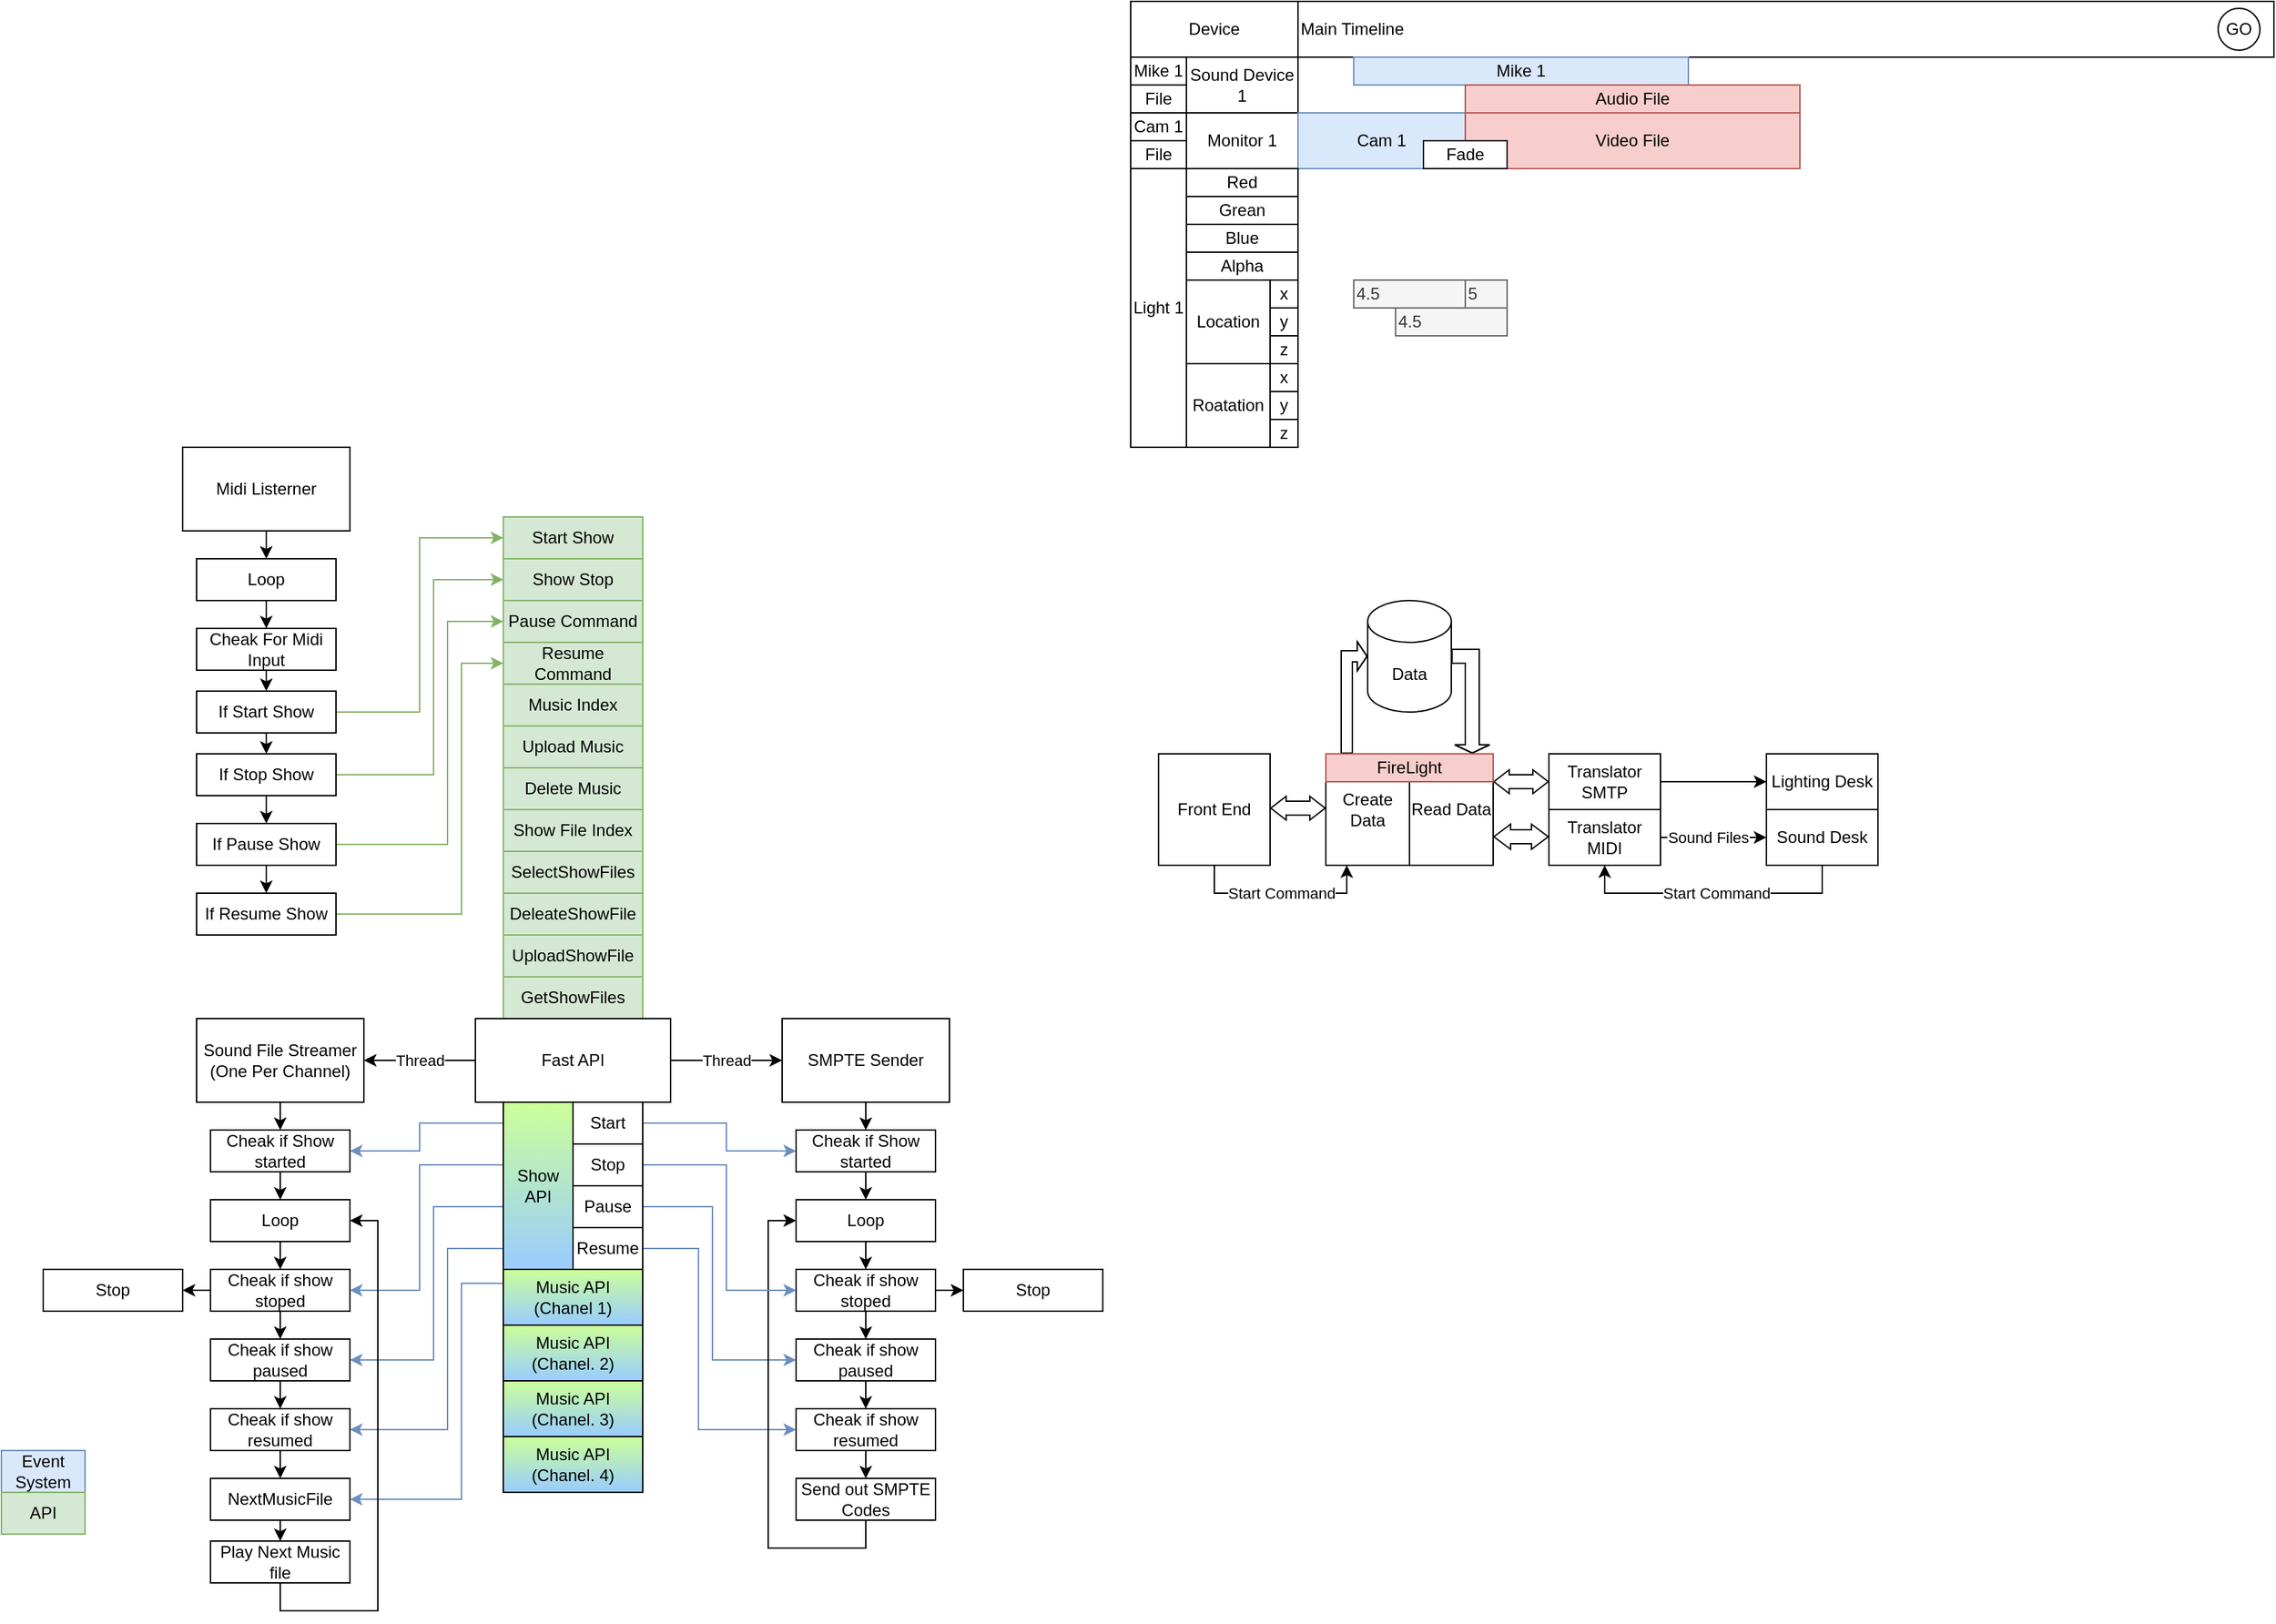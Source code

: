 <mxfile version="17.4.6" type="github">
  <diagram name="Page-1" id="9f46799a-70d6-7492-0946-bef42562c5a5">
    <mxGraphModel dx="1828" dy="535" grid="1" gridSize="10" guides="1" tooltips="1" connect="1" arrows="1" fold="1" page="1" pageScale="1" pageWidth="827" pageHeight="1169" background="none" math="0" shadow="0">
      <root>
        <mxCell id="0" />
        <mxCell id="1" parent="0" />
        <mxCell id="CXYNX2Z-e5O-b_u5d9tL-1" value="&lt;div&gt;Main Timeline&lt;br&gt;&lt;/div&gt;" style="rounded=0;whiteSpace=wrap;html=1;align=left;" parent="1" vertex="1">
          <mxGeometry x="120" width="700" height="40" as="geometry" />
        </mxCell>
        <mxCell id="CXYNX2Z-e5O-b_u5d9tL-2" value="Mike 1" style="rounded=0;whiteSpace=wrap;html=1;fillColor=#dae8fc;strokeColor=#6c8ebf;" parent="1" vertex="1">
          <mxGeometry x="160" y="40" width="240" height="20" as="geometry" />
        </mxCell>
        <mxCell id="CXYNX2Z-e5O-b_u5d9tL-3" value="&lt;div&gt;Device&lt;/div&gt;" style="rounded=0;whiteSpace=wrap;html=1;" parent="1" vertex="1">
          <mxGeometry width="120" height="40" as="geometry" />
        </mxCell>
        <mxCell id="CXYNX2Z-e5O-b_u5d9tL-4" value="Sound Device 1" style="rounded=0;whiteSpace=wrap;html=1;align=center;" parent="1" vertex="1">
          <mxGeometry x="40" y="40" width="80" height="40" as="geometry" />
        </mxCell>
        <mxCell id="CXYNX2Z-e5O-b_u5d9tL-5" value="Monitor 1" style="rounded=0;whiteSpace=wrap;html=1;align=center;" parent="1" vertex="1">
          <mxGeometry x="40" y="80" width="80" height="40" as="geometry" />
        </mxCell>
        <mxCell id="CXYNX2Z-e5O-b_u5d9tL-6" value="Cam 1" style="rounded=0;whiteSpace=wrap;html=1;fillColor=#dae8fc;strokeColor=#6c8ebf;" parent="1" vertex="1">
          <mxGeometry x="120" y="80" width="120" height="40" as="geometry" />
        </mxCell>
        <mxCell id="CXYNX2Z-e5O-b_u5d9tL-7" value="Light 1" style="rounded=0;whiteSpace=wrap;html=1;" parent="1" vertex="1">
          <mxGeometry y="120" width="40" height="200" as="geometry" />
        </mxCell>
        <mxCell id="CXYNX2Z-e5O-b_u5d9tL-8" value="&lt;div&gt;Red&lt;/div&gt;" style="rounded=0;whiteSpace=wrap;html=1;" parent="1" vertex="1">
          <mxGeometry x="40" y="120" width="80" height="20" as="geometry" />
        </mxCell>
        <mxCell id="CXYNX2Z-e5O-b_u5d9tL-9" value="Grean" style="rounded=0;whiteSpace=wrap;html=1;" parent="1" vertex="1">
          <mxGeometry x="40" y="140" width="80" height="20" as="geometry" />
        </mxCell>
        <mxCell id="CXYNX2Z-e5O-b_u5d9tL-10" value="Blue" style="rounded=0;whiteSpace=wrap;html=1;" parent="1" vertex="1">
          <mxGeometry x="40" y="160" width="80" height="20" as="geometry" />
        </mxCell>
        <mxCell id="CXYNX2Z-e5O-b_u5d9tL-11" value="Alpha" style="rounded=0;whiteSpace=wrap;html=1;" parent="1" vertex="1">
          <mxGeometry x="40" y="180" width="80" height="20" as="geometry" />
        </mxCell>
        <mxCell id="CXYNX2Z-e5O-b_u5d9tL-12" value="&lt;div&gt;x&lt;/div&gt;" style="rounded=0;whiteSpace=wrap;html=1;" parent="1" vertex="1">
          <mxGeometry x="100" y="200" width="20" height="20" as="geometry" />
        </mxCell>
        <mxCell id="CXYNX2Z-e5O-b_u5d9tL-13" value="y" style="rounded=0;whiteSpace=wrap;html=1;" parent="1" vertex="1">
          <mxGeometry x="100" y="220" width="20" height="20" as="geometry" />
        </mxCell>
        <mxCell id="CXYNX2Z-e5O-b_u5d9tL-14" value="z" style="rounded=0;whiteSpace=wrap;html=1;" parent="1" vertex="1">
          <mxGeometry x="100" y="240" width="20" height="20" as="geometry" />
        </mxCell>
        <mxCell id="CXYNX2Z-e5O-b_u5d9tL-15" value="Location" style="rounded=0;whiteSpace=wrap;html=1;" parent="1" vertex="1">
          <mxGeometry x="40" y="200" width="60" height="60" as="geometry" />
        </mxCell>
        <mxCell id="CXYNX2Z-e5O-b_u5d9tL-16" value="Roatation" style="rounded=0;whiteSpace=wrap;html=1;" parent="1" vertex="1">
          <mxGeometry x="40" y="260" width="60" height="60" as="geometry" />
        </mxCell>
        <mxCell id="CXYNX2Z-e5O-b_u5d9tL-17" value="&lt;div&gt;x&lt;/div&gt;" style="rounded=0;whiteSpace=wrap;html=1;" parent="1" vertex="1">
          <mxGeometry x="100" y="260" width="20" height="20" as="geometry" />
        </mxCell>
        <mxCell id="CXYNX2Z-e5O-b_u5d9tL-18" value="y" style="rounded=0;whiteSpace=wrap;html=1;" parent="1" vertex="1">
          <mxGeometry x="100" y="280" width="20" height="20" as="geometry" />
        </mxCell>
        <mxCell id="CXYNX2Z-e5O-b_u5d9tL-19" value="z" style="rounded=0;whiteSpace=wrap;html=1;" parent="1" vertex="1">
          <mxGeometry x="100" y="300" width="20" height="20" as="geometry" />
        </mxCell>
        <mxCell id="CXYNX2Z-e5O-b_u5d9tL-20" value="&lt;div align=&quot;left&quot;&gt;4.5&lt;/div&gt;" style="rounded=0;whiteSpace=wrap;html=1;labelBorderColor=none;align=left;fillColor=#f5f5f5;fontColor=#333333;strokeColor=#666666;" parent="1" vertex="1">
          <mxGeometry x="160" y="200" width="80" height="20" as="geometry" />
        </mxCell>
        <mxCell id="CXYNX2Z-e5O-b_u5d9tL-21" value="5" style="rounded=0;whiteSpace=wrap;html=1;labelBorderColor=none;align=left;fillColor=#f5f5f5;fontColor=#333333;strokeColor=#666666;" parent="1" vertex="1">
          <mxGeometry x="240" y="200" width="30" height="20" as="geometry" />
        </mxCell>
        <mxCell id="CXYNX2Z-e5O-b_u5d9tL-22" value="&lt;div align=&quot;left&quot;&gt;4.5&lt;/div&gt;" style="rounded=0;whiteSpace=wrap;html=1;labelBorderColor=none;align=left;fillColor=#f5f5f5;fontColor=#333333;strokeColor=#666666;" parent="1" vertex="1">
          <mxGeometry x="190" y="220" width="80" height="20" as="geometry" />
        </mxCell>
        <mxCell id="CXYNX2Z-e5O-b_u5d9tL-23" value="GO" style="ellipse;whiteSpace=wrap;html=1;aspect=fixed;labelBorderColor=none;" parent="1" vertex="1">
          <mxGeometry x="780" y="5" width="30" height="30" as="geometry" />
        </mxCell>
        <mxCell id="CXYNX2Z-e5O-b_u5d9tL-24" value="Mike 1" style="rounded=0;whiteSpace=wrap;html=1;" parent="1" vertex="1">
          <mxGeometry y="40" width="40" height="20" as="geometry" />
        </mxCell>
        <mxCell id="CXYNX2Z-e5O-b_u5d9tL-25" value="File" style="rounded=0;whiteSpace=wrap;html=1;" parent="1" vertex="1">
          <mxGeometry y="60" width="40" height="20" as="geometry" />
        </mxCell>
        <mxCell id="CXYNX2Z-e5O-b_u5d9tL-26" value="Cam 1" style="rounded=0;whiteSpace=wrap;html=1;" parent="1" vertex="1">
          <mxGeometry y="80" width="40" height="20" as="geometry" />
        </mxCell>
        <mxCell id="CXYNX2Z-e5O-b_u5d9tL-27" value="File" style="rounded=0;whiteSpace=wrap;html=1;labelBorderColor=none;" parent="1" vertex="1">
          <mxGeometry y="100" width="40" height="20" as="geometry" />
        </mxCell>
        <mxCell id="CXYNX2Z-e5O-b_u5d9tL-28" value="Video File" style="rounded=0;whiteSpace=wrap;html=1;fillColor=#f8cecc;strokeColor=#b85450;" parent="1" vertex="1">
          <mxGeometry x="240" y="80" width="240" height="40" as="geometry" />
        </mxCell>
        <mxCell id="CXYNX2Z-e5O-b_u5d9tL-29" value="Audio File" style="rounded=0;whiteSpace=wrap;html=1;fillColor=#f8cecc;strokeColor=#b85450;" parent="1" vertex="1">
          <mxGeometry x="240" y="60" width="240" height="20" as="geometry" />
        </mxCell>
        <mxCell id="CXYNX2Z-e5O-b_u5d9tL-30" value="Fade" style="rounded=0;whiteSpace=wrap;html=1;labelBorderColor=none;" parent="1" vertex="1">
          <mxGeometry x="210" y="100" width="60" height="20" as="geometry" />
        </mxCell>
        <mxCell id="CXYNX2Z-e5O-b_u5d9tL-34" value="Front End" style="rounded=0;whiteSpace=wrap;html=1;" parent="1" vertex="1">
          <mxGeometry x="20" y="540" width="80" height="80" as="geometry" />
        </mxCell>
        <mxCell id="CXYNX2Z-e5O-b_u5d9tL-35" value="Data" style="shape=cylinder3;whiteSpace=wrap;html=1;boundedLbl=1;backgroundOutline=1;size=15;" parent="1" vertex="1">
          <mxGeometry x="170" y="430" width="60" height="80" as="geometry" />
        </mxCell>
        <mxCell id="UPubosHkuK7zSJsUa524-5" style="edgeStyle=orthogonalEdgeStyle;rounded=0;orthogonalLoop=1;jettySize=auto;html=1;exitX=1;exitY=0.5;exitDx=0;exitDy=0;entryX=0;entryY=0.5;entryDx=0;entryDy=0;" parent="1" source="CXYNX2Z-e5O-b_u5d9tL-36" target="UPubosHkuK7zSJsUa524-3" edge="1">
          <mxGeometry relative="1" as="geometry" />
        </mxCell>
        <mxCell id="CXYNX2Z-e5O-b_u5d9tL-36" value="&lt;div&gt;Translator&lt;/div&gt;&lt;div&gt;SMTP&lt;br&gt;&lt;/div&gt;" style="rounded=0;whiteSpace=wrap;html=1;" parent="1" vertex="1">
          <mxGeometry x="300" y="540" width="80" height="40" as="geometry" />
        </mxCell>
        <mxCell id="CXYNX2Z-e5O-b_u5d9tL-37" value="&lt;div&gt;Translator&lt;/div&gt;&lt;div&gt;MIDI&lt;br&gt;&lt;/div&gt;" style="rounded=0;whiteSpace=wrap;html=1;" parent="1" vertex="1">
          <mxGeometry x="300" y="580" width="80" height="40" as="geometry" />
        </mxCell>
        <mxCell id="CXYNX2Z-e5O-b_u5d9tL-38" value="" style="shape=flexArrow;endArrow=classic;startArrow=classic;html=1;rounded=0;exitX=1;exitY=0.25;exitDx=0;exitDy=0;entryX=0;entryY=0.5;entryDx=0;entryDy=0;endWidth=6;endSize=3.33;startWidth=6;startSize=3.33;" parent="1" target="CXYNX2Z-e5O-b_u5d9tL-36" edge="1">
          <mxGeometry width="100" height="100" relative="1" as="geometry">
            <mxPoint x="260" y="560" as="sourcePoint" />
            <mxPoint x="290" y="620" as="targetPoint" />
          </mxGeometry>
        </mxCell>
        <mxCell id="CXYNX2Z-e5O-b_u5d9tL-39" value="" style="shape=flexArrow;endArrow=classic;startArrow=classic;html=1;rounded=0;exitX=1;exitY=0.25;exitDx=0;exitDy=0;entryX=0;entryY=0.5;entryDx=0;entryDy=0;endWidth=7;endSize=3.67;startWidth=7;startSize=3.67;" parent="1" edge="1">
          <mxGeometry width="100" height="100" relative="1" as="geometry">
            <mxPoint x="260" y="599.5" as="sourcePoint" />
            <mxPoint x="300" y="599.5" as="targetPoint" />
          </mxGeometry>
        </mxCell>
        <mxCell id="CXYNX2Z-e5O-b_u5d9tL-44" value="" style="shape=flexArrow;endArrow=classic;startArrow=classic;html=1;rounded=0;exitX=1;exitY=0.25;exitDx=0;exitDy=0;entryX=0;entryY=0.5;entryDx=0;entryDy=0;endWidth=6;endSize=3.33;startWidth=6;startSize=3.33;" parent="1" edge="1">
          <mxGeometry width="100" height="100" relative="1" as="geometry">
            <mxPoint x="100" y="579" as="sourcePoint" />
            <mxPoint x="140" y="579" as="targetPoint" />
          </mxGeometry>
        </mxCell>
        <mxCell id="UPubosHkuK7zSJsUa524-3" value="Lighting Desk" style="rounded=0;whiteSpace=wrap;html=1;" parent="1" vertex="1">
          <mxGeometry x="456" y="540" width="80" height="40" as="geometry" />
        </mxCell>
        <mxCell id="UPubosHkuK7zSJsUa524-4" value="Sound Desk" style="rounded=0;whiteSpace=wrap;html=1;" parent="1" vertex="1">
          <mxGeometry x="456" y="580" width="80" height="40" as="geometry" />
        </mxCell>
        <mxCell id="UPubosHkuK7zSJsUa524-9" style="edgeStyle=orthogonalEdgeStyle;rounded=0;orthogonalLoop=1;jettySize=auto;html=1;exitX=0.5;exitY=1;exitDx=0;exitDy=0;entryX=0.5;entryY=1;entryDx=0;entryDy=0;" parent="1" source="UPubosHkuK7zSJsUa524-4" target="CXYNX2Z-e5O-b_u5d9tL-37" edge="1">
          <mxGeometry relative="1" as="geometry">
            <mxPoint x="390" y="610" as="sourcePoint" />
            <mxPoint x="450" y="610" as="targetPoint" />
          </mxGeometry>
        </mxCell>
        <mxCell id="UPubosHkuK7zSJsUa524-10" value="Start Command" style="edgeLabel;html=1;align=center;verticalAlign=middle;resizable=0;points=[];" parent="UPubosHkuK7zSJsUa524-9" vertex="1" connectable="0">
          <mxGeometry x="-0.211" y="1" relative="1" as="geometry">
            <mxPoint x="-19" y="-1" as="offset" />
          </mxGeometry>
        </mxCell>
        <mxCell id="UPubosHkuK7zSJsUa524-13" value="" style="endArrow=classic;html=1;rounded=0;exitX=0.5;exitY=1;exitDx=0;exitDy=0;entryX=0.5;entryY=1;entryDx=0;entryDy=0;" parent="1" source="CXYNX2Z-e5O-b_u5d9tL-34" edge="1">
          <mxGeometry relative="1" as="geometry">
            <mxPoint x="360" y="480" as="sourcePoint" />
            <mxPoint x="155" y="620" as="targetPoint" />
            <Array as="points">
              <mxPoint x="60" y="640" />
              <mxPoint x="155" y="640" />
            </Array>
          </mxGeometry>
        </mxCell>
        <mxCell id="UPubosHkuK7zSJsUa524-14" value="Start Command" style="edgeLabel;resizable=0;html=1;align=center;verticalAlign=middle;" parent="UPubosHkuK7zSJsUa524-13" connectable="0" vertex="1">
          <mxGeometry relative="1" as="geometry" />
        </mxCell>
        <mxCell id="UPubosHkuK7zSJsUa524-16" value="Create Data" style="rounded=0;whiteSpace=wrap;html=1;" parent="1" vertex="1">
          <mxGeometry x="140" y="540" width="60" height="80" as="geometry" />
        </mxCell>
        <mxCell id="UPubosHkuK7zSJsUa524-17" value="Read Data" style="rounded=0;whiteSpace=wrap;html=1;" parent="1" vertex="1">
          <mxGeometry x="200" y="540" width="60" height="80" as="geometry" />
        </mxCell>
        <mxCell id="UPubosHkuK7zSJsUa524-18" value="" style="shape=flexArrow;endArrow=classic;html=1;rounded=0;exitX=0.25;exitY=0;exitDx=0;exitDy=0;entryX=0;entryY=0.5;entryDx=0;entryDy=0;entryPerimeter=0;endWidth=12;endSize=2;width=8;" parent="1" source="UPubosHkuK7zSJsUa524-16" target="CXYNX2Z-e5O-b_u5d9tL-35" edge="1">
          <mxGeometry width="50" height="50" relative="1" as="geometry">
            <mxPoint x="390" y="500" as="sourcePoint" />
            <mxPoint x="440" y="450" as="targetPoint" />
            <Array as="points">
              <mxPoint x="155" y="470" />
            </Array>
          </mxGeometry>
        </mxCell>
        <mxCell id="UPubosHkuK7zSJsUa524-20" value="" style="shape=flexArrow;endArrow=classic;html=1;rounded=0;entryX=0.75;entryY=0;entryDx=0;entryDy=0;endWidth=14;endSize=1.67;width=10;exitX=1;exitY=0.5;exitDx=0;exitDy=0;exitPerimeter=0;" parent="1" source="CXYNX2Z-e5O-b_u5d9tL-35" target="UPubosHkuK7zSJsUa524-17" edge="1">
          <mxGeometry width="50" height="50" relative="1" as="geometry">
            <mxPoint x="320" y="450" as="sourcePoint" />
            <mxPoint x="180" y="480" as="targetPoint" />
            <Array as="points">
              <mxPoint x="245" y="470" />
            </Array>
          </mxGeometry>
        </mxCell>
        <mxCell id="UPubosHkuK7zSJsUa524-21" value="FireLight" style="rounded=0;whiteSpace=wrap;html=1;fillColor=#f8cecc;strokeColor=#b85450;" parent="1" vertex="1">
          <mxGeometry x="140" y="540" width="120" height="20" as="geometry" />
        </mxCell>
        <mxCell id="UPubosHkuK7zSJsUa524-23" style="edgeStyle=orthogonalEdgeStyle;rounded=0;orthogonalLoop=1;jettySize=auto;html=1;exitX=1;exitY=0.5;exitDx=0;exitDy=0;entryX=0;entryY=0.5;entryDx=0;entryDy=0;" parent="1" source="CXYNX2Z-e5O-b_u5d9tL-37" target="UPubosHkuK7zSJsUa524-4" edge="1">
          <mxGeometry relative="1" as="geometry">
            <mxPoint x="490" y="630" as="sourcePoint" />
            <mxPoint x="350" y="630" as="targetPoint" />
          </mxGeometry>
        </mxCell>
        <mxCell id="UPubosHkuK7zSJsUa524-24" value="Sound Files" style="edgeLabel;html=1;align=center;verticalAlign=middle;resizable=0;points=[];" parent="UPubosHkuK7zSJsUa524-23" vertex="1" connectable="0">
          <mxGeometry x="-0.211" y="1" relative="1" as="geometry">
            <mxPoint x="4" y="1" as="offset" />
          </mxGeometry>
        </mxCell>
        <mxCell id="wRD3SJxZmMJ9yp1jfjRP-1" value="Thread" style="edgeStyle=orthogonalEdgeStyle;rounded=0;orthogonalLoop=1;jettySize=auto;html=1;exitX=1;exitY=0.5;exitDx=0;exitDy=0;entryX=0;entryY=0.5;entryDx=0;entryDy=0;" edge="1" parent="1" source="UPubosHkuK7zSJsUa524-70" target="UPubosHkuK7zSJsUa524-75">
          <mxGeometry relative="1" as="geometry" />
        </mxCell>
        <mxCell id="wRD3SJxZmMJ9yp1jfjRP-2" value="Thread" style="edgeStyle=orthogonalEdgeStyle;rounded=0;orthogonalLoop=1;jettySize=auto;html=1;exitX=0;exitY=0.5;exitDx=0;exitDy=0;entryX=1;entryY=0.5;entryDx=0;entryDy=0;" edge="1" parent="1" source="UPubosHkuK7zSJsUa524-70" target="UPubosHkuK7zSJsUa524-117">
          <mxGeometry relative="1" as="geometry" />
        </mxCell>
        <mxCell id="UPubosHkuK7zSJsUa524-80" style="edgeStyle=orthogonalEdgeStyle;rounded=0;orthogonalLoop=1;jettySize=auto;html=1;exitX=1;exitY=0.5;exitDx=0;exitDy=0;entryX=0;entryY=0.5;entryDx=0;entryDy=0;fillColor=#dae8fc;strokeColor=#6c8ebf;startArrow=none;" parent="1" source="wRD3SJxZmMJ9yp1jfjRP-8" target="UPubosHkuK7zSJsUa524-79" edge="1">
          <mxGeometry relative="1" as="geometry">
            <Array as="points">
              <mxPoint x="-290" y="805" />
              <mxPoint x="-290" y="825" />
            </Array>
            <mxPoint x="-350" y="805" as="sourcePoint" />
          </mxGeometry>
        </mxCell>
        <mxCell id="UPubosHkuK7zSJsUa524-134" style="edgeStyle=orthogonalEdgeStyle;rounded=0;orthogonalLoop=1;jettySize=auto;html=1;exitX=0;exitY=0.5;exitDx=0;exitDy=0;entryX=1;entryY=0.5;entryDx=0;entryDy=0;fillColor=#dae8fc;strokeColor=#6c8ebf;" parent="1" source="wRD3SJxZmMJ9yp1jfjRP-8" target="UPubosHkuK7zSJsUa524-119" edge="1">
          <mxGeometry relative="1" as="geometry">
            <Array as="points">
              <mxPoint x="-510" y="805" />
              <mxPoint x="-510" y="825" />
            </Array>
            <mxPoint x="-450" y="805" as="sourcePoint" />
          </mxGeometry>
        </mxCell>
        <mxCell id="UPubosHkuK7zSJsUa524-98" style="edgeStyle=orthogonalEdgeStyle;rounded=0;orthogonalLoop=1;jettySize=auto;html=1;exitX=1;exitY=0.5;exitDx=0;exitDy=0;entryX=0;entryY=0.5;entryDx=0;entryDy=0;fillColor=#dae8fc;strokeColor=#6c8ebf;startArrow=none;" parent="1" source="wRD3SJxZmMJ9yp1jfjRP-9" target="UPubosHkuK7zSJsUa524-94" edge="1">
          <mxGeometry relative="1" as="geometry">
            <Array as="points">
              <mxPoint x="-300" y="865" />
              <mxPoint x="-300" y="975" />
            </Array>
            <mxPoint x="-350" y="865" as="sourcePoint" />
          </mxGeometry>
        </mxCell>
        <mxCell id="UPubosHkuK7zSJsUa524-136" style="edgeStyle=orthogonalEdgeStyle;rounded=0;orthogonalLoop=1;jettySize=auto;html=1;exitX=0;exitY=0.5;exitDx=0;exitDy=0;entryX=1;entryY=0.5;entryDx=0;entryDy=0;fillColor=#dae8fc;strokeColor=#6c8ebf;" parent="1" source="wRD3SJxZmMJ9yp1jfjRP-9" target="UPubosHkuK7zSJsUa524-128" edge="1">
          <mxGeometry relative="1" as="geometry">
            <Array as="points">
              <mxPoint x="-500" y="865" />
              <mxPoint x="-500" y="975" />
            </Array>
            <mxPoint x="-450" y="865" as="sourcePoint" />
          </mxGeometry>
        </mxCell>
        <mxCell id="UPubosHkuK7zSJsUa524-113" style="edgeStyle=orthogonalEdgeStyle;rounded=0;orthogonalLoop=1;jettySize=auto;html=1;exitX=1;exitY=0.5;exitDx=0;exitDy=0;entryX=0;entryY=0.5;entryDx=0;entryDy=0;fillColor=#dae8fc;strokeColor=#6c8ebf;" parent="1" source="wRD3SJxZmMJ9yp1jfjRP-10" target="UPubosHkuK7zSJsUa524-110" edge="1">
          <mxGeometry relative="1" as="geometry">
            <Array as="points">
              <mxPoint x="-310" y="895" />
              <mxPoint x="-310" y="1025" />
            </Array>
            <mxPoint x="-350" y="895" as="sourcePoint" />
          </mxGeometry>
        </mxCell>
        <mxCell id="UPubosHkuK7zSJsUa524-137" style="edgeStyle=orthogonalEdgeStyle;rounded=0;orthogonalLoop=1;jettySize=auto;html=1;exitX=0;exitY=0.5;exitDx=0;exitDy=0;entryX=1;entryY=0.5;entryDx=0;entryDy=0;fillColor=#dae8fc;strokeColor=#6c8ebf;" parent="1" source="wRD3SJxZmMJ9yp1jfjRP-10" target="UPubosHkuK7zSJsUa524-131" edge="1">
          <mxGeometry relative="1" as="geometry">
            <Array as="points">
              <mxPoint x="-490" y="895" />
              <mxPoint x="-490" y="1025" />
            </Array>
            <mxPoint x="-450" y="895" as="sourcePoint" />
          </mxGeometry>
        </mxCell>
        <mxCell id="UPubosHkuK7zSJsUa524-81" style="edgeStyle=orthogonalEdgeStyle;rounded=0;orthogonalLoop=1;jettySize=auto;html=1;exitX=0.5;exitY=1;exitDx=0;exitDy=0;entryX=0.5;entryY=0;entryDx=0;entryDy=0;" parent="1" source="UPubosHkuK7zSJsUa524-75" target="UPubosHkuK7zSJsUa524-79" edge="1">
          <mxGeometry relative="1" as="geometry" />
        </mxCell>
        <mxCell id="UPubosHkuK7zSJsUa524-75" value="SMPTE Sender" style="rounded=0;whiteSpace=wrap;html=1;" parent="1" vertex="1">
          <mxGeometry x="-250" y="730" width="120" height="60" as="geometry" />
        </mxCell>
        <mxCell id="UPubosHkuK7zSJsUa524-83" style="edgeStyle=orthogonalEdgeStyle;rounded=0;orthogonalLoop=1;jettySize=auto;html=1;exitX=0.5;exitY=1;exitDx=0;exitDy=0;entryX=0.5;entryY=0;entryDx=0;entryDy=0;" parent="1" source="UPubosHkuK7zSJsUa524-79" edge="1">
          <mxGeometry relative="1" as="geometry">
            <mxPoint x="-190" y="860" as="targetPoint" />
          </mxGeometry>
        </mxCell>
        <mxCell id="UPubosHkuK7zSJsUa524-79" value="Cheak if Show started" style="rounded=0;whiteSpace=wrap;html=1;" parent="1" vertex="1">
          <mxGeometry x="-240" y="810" width="100" height="30" as="geometry" />
        </mxCell>
        <mxCell id="UPubosHkuK7zSJsUa524-93" style="edgeStyle=orthogonalEdgeStyle;rounded=0;orthogonalLoop=1;jettySize=auto;html=1;exitX=0.5;exitY=1;exitDx=0;exitDy=0;entryX=0.5;entryY=0;entryDx=0;entryDy=0;" parent="1" source="UPubosHkuK7zSJsUa524-89" target="UPubosHkuK7zSJsUa524-92" edge="1">
          <mxGeometry relative="1" as="geometry" />
        </mxCell>
        <mxCell id="UPubosHkuK7zSJsUa524-89" value="Loop" style="rounded=0;whiteSpace=wrap;html=1;" parent="1" vertex="1">
          <mxGeometry x="-240" y="860" width="100" height="30" as="geometry" />
        </mxCell>
        <mxCell id="UPubosHkuK7zSJsUa524-96" style="edgeStyle=orthogonalEdgeStyle;rounded=0;orthogonalLoop=1;jettySize=auto;html=1;exitX=0.5;exitY=1;exitDx=0;exitDy=0;entryX=0;entryY=0.5;entryDx=0;entryDy=0;" parent="1" source="UPubosHkuK7zSJsUa524-90" target="UPubosHkuK7zSJsUa524-89" edge="1">
          <mxGeometry relative="1" as="geometry" />
        </mxCell>
        <mxCell id="UPubosHkuK7zSJsUa524-90" value="Send out SMPTE Codes" style="rounded=0;whiteSpace=wrap;html=1;" parent="1" vertex="1">
          <mxGeometry x="-240" y="1060" width="100" height="30" as="geometry" />
        </mxCell>
        <mxCell id="UPubosHkuK7zSJsUa524-97" style="edgeStyle=orthogonalEdgeStyle;rounded=0;orthogonalLoop=1;jettySize=auto;html=1;exitX=0.5;exitY=1;exitDx=0;exitDy=0;entryX=0.5;entryY=0;entryDx=0;entryDy=0;" parent="1" source="UPubosHkuK7zSJsUa524-92" target="UPubosHkuK7zSJsUa524-94" edge="1">
          <mxGeometry relative="1" as="geometry" />
        </mxCell>
        <mxCell id="UPubosHkuK7zSJsUa524-109" style="edgeStyle=orthogonalEdgeStyle;rounded=0;orthogonalLoop=1;jettySize=auto;html=1;exitX=1;exitY=0.5;exitDx=0;exitDy=0;entryX=0;entryY=0.5;entryDx=0;entryDy=0;" parent="1" source="UPubosHkuK7zSJsUa524-92" target="UPubosHkuK7zSJsUa524-108" edge="1">
          <mxGeometry relative="1" as="geometry" />
        </mxCell>
        <mxCell id="UPubosHkuK7zSJsUa524-92" value="Cheak if show stoped" style="rounded=0;whiteSpace=wrap;html=1;" parent="1" vertex="1">
          <mxGeometry x="-240" y="910" width="100" height="30" as="geometry" />
        </mxCell>
        <mxCell id="UPubosHkuK7zSJsUa524-111" style="edgeStyle=orthogonalEdgeStyle;rounded=0;orthogonalLoop=1;jettySize=auto;html=1;exitX=0.5;exitY=1;exitDx=0;exitDy=0;entryX=0.5;entryY=0;entryDx=0;entryDy=0;" parent="1" source="UPubosHkuK7zSJsUa524-94" target="UPubosHkuK7zSJsUa524-110" edge="1">
          <mxGeometry relative="1" as="geometry" />
        </mxCell>
        <mxCell id="UPubosHkuK7zSJsUa524-94" value="Cheak if show paused" style="rounded=0;whiteSpace=wrap;html=1;" parent="1" vertex="1">
          <mxGeometry x="-240" y="960" width="100" height="30" as="geometry" />
        </mxCell>
        <mxCell id="UPubosHkuK7zSJsUa524-101" style="edgeStyle=orthogonalEdgeStyle;rounded=0;orthogonalLoop=1;jettySize=auto;html=1;exitX=1;exitY=0.5;exitDx=0;exitDy=0;entryX=0;entryY=0.5;entryDx=0;entryDy=0;fillColor=#dae8fc;strokeColor=#6c8ebf;startArrow=none;" parent="1" source="wRD3SJxZmMJ9yp1jfjRP-11" target="UPubosHkuK7zSJsUa524-92" edge="1">
          <mxGeometry relative="1" as="geometry">
            <Array as="points">
              <mxPoint x="-290" y="835" />
              <mxPoint x="-290" y="925" />
            </Array>
            <mxPoint x="-350" y="835" as="sourcePoint" />
          </mxGeometry>
        </mxCell>
        <mxCell id="UPubosHkuK7zSJsUa524-135" style="edgeStyle=orthogonalEdgeStyle;rounded=0;orthogonalLoop=1;jettySize=auto;html=1;exitX=0;exitY=0.5;exitDx=0;exitDy=0;entryX=1;entryY=0.5;entryDx=0;entryDy=0;fillColor=#dae8fc;strokeColor=#6c8ebf;" parent="1" source="wRD3SJxZmMJ9yp1jfjRP-11" target="UPubosHkuK7zSJsUa524-126" edge="1">
          <mxGeometry relative="1" as="geometry">
            <Array as="points">
              <mxPoint x="-510" y="835" />
              <mxPoint x="-510" y="925" />
            </Array>
            <mxPoint x="-450" y="835" as="sourcePoint" />
          </mxGeometry>
        </mxCell>
        <mxCell id="UPubosHkuK7zSJsUa524-108" value="Stop" style="rounded=0;whiteSpace=wrap;html=1;" parent="1" vertex="1">
          <mxGeometry x="-120" y="910" width="100" height="30" as="geometry" />
        </mxCell>
        <mxCell id="UPubosHkuK7zSJsUa524-112" style="edgeStyle=orthogonalEdgeStyle;rounded=0;orthogonalLoop=1;jettySize=auto;html=1;exitX=0.5;exitY=1;exitDx=0;exitDy=0;entryX=0.5;entryY=0;entryDx=0;entryDy=0;" parent="1" source="UPubosHkuK7zSJsUa524-110" target="UPubosHkuK7zSJsUa524-90" edge="1">
          <mxGeometry relative="1" as="geometry" />
        </mxCell>
        <mxCell id="UPubosHkuK7zSJsUa524-110" value="Cheak if show resumed" style="rounded=0;whiteSpace=wrap;html=1;" parent="1" vertex="1">
          <mxGeometry x="-240" y="1010" width="100" height="30" as="geometry" />
        </mxCell>
        <mxCell id="UPubosHkuK7zSJsUa524-141" style="edgeStyle=orthogonalEdgeStyle;rounded=0;orthogonalLoop=1;jettySize=auto;html=1;exitX=0;exitY=0.5;exitDx=0;exitDy=0;entryX=1;entryY=0.5;entryDx=0;entryDy=0;fillColor=#dae8fc;strokeColor=#6c8ebf;" parent="1" source="wRD3SJxZmMJ9yp1jfjRP-16" target="UPubosHkuK7zSJsUa524-138" edge="1">
          <mxGeometry relative="1" as="geometry">
            <Array as="points">
              <mxPoint x="-450" y="920" />
              <mxPoint x="-480" y="920" />
              <mxPoint x="-480" y="1075" />
            </Array>
            <mxPoint x="-463" y="1085" as="sourcePoint" />
          </mxGeometry>
        </mxCell>
        <mxCell id="UPubosHkuK7zSJsUa524-133" style="edgeStyle=orthogonalEdgeStyle;rounded=0;orthogonalLoop=1;jettySize=auto;html=1;exitX=0.5;exitY=1;exitDx=0;exitDy=0;entryX=0.5;entryY=0;entryDx=0;entryDy=0;" parent="1" source="UPubosHkuK7zSJsUa524-117" target="UPubosHkuK7zSJsUa524-119" edge="1">
          <mxGeometry relative="1" as="geometry" />
        </mxCell>
        <mxCell id="UPubosHkuK7zSJsUa524-117" value="&lt;div&gt;Sound File Streamer&lt;br&gt;&lt;/div&gt;(One Per Channel)" style="rounded=0;whiteSpace=wrap;html=1;" parent="1" vertex="1">
          <mxGeometry x="-670" y="730" width="120" height="60" as="geometry" />
        </mxCell>
        <mxCell id="UPubosHkuK7zSJsUa524-118" style="edgeStyle=orthogonalEdgeStyle;rounded=0;orthogonalLoop=1;jettySize=auto;html=1;exitX=0.5;exitY=1;exitDx=0;exitDy=0;entryX=0.5;entryY=0;entryDx=0;entryDy=0;" parent="1" source="UPubosHkuK7zSJsUa524-119" edge="1">
          <mxGeometry relative="1" as="geometry">
            <mxPoint x="-610" y="860" as="targetPoint" />
          </mxGeometry>
        </mxCell>
        <mxCell id="UPubosHkuK7zSJsUa524-119" value="Cheak if Show started" style="rounded=0;whiteSpace=wrap;html=1;" parent="1" vertex="1">
          <mxGeometry x="-660" y="810" width="100" height="30" as="geometry" />
        </mxCell>
        <mxCell id="UPubosHkuK7zSJsUa524-120" style="edgeStyle=orthogonalEdgeStyle;rounded=0;orthogonalLoop=1;jettySize=auto;html=1;exitX=0.5;exitY=1;exitDx=0;exitDy=0;entryX=0.5;entryY=0;entryDx=0;entryDy=0;" parent="1" source="UPubosHkuK7zSJsUa524-121" target="UPubosHkuK7zSJsUa524-126" edge="1">
          <mxGeometry relative="1" as="geometry" />
        </mxCell>
        <mxCell id="UPubosHkuK7zSJsUa524-121" value="Loop" style="rounded=0;whiteSpace=wrap;html=1;" parent="1" vertex="1">
          <mxGeometry x="-660" y="860" width="100" height="30" as="geometry" />
        </mxCell>
        <mxCell id="UPubosHkuK7zSJsUa524-124" style="edgeStyle=orthogonalEdgeStyle;rounded=0;orthogonalLoop=1;jettySize=auto;html=1;exitX=0.5;exitY=1;exitDx=0;exitDy=0;entryX=0.5;entryY=0;entryDx=0;entryDy=0;" parent="1" source="UPubosHkuK7zSJsUa524-126" target="UPubosHkuK7zSJsUa524-128" edge="1">
          <mxGeometry relative="1" as="geometry" />
        </mxCell>
        <mxCell id="UPubosHkuK7zSJsUa524-125" style="edgeStyle=orthogonalEdgeStyle;rounded=0;orthogonalLoop=1;jettySize=auto;html=1;exitX=0;exitY=0.5;exitDx=0;exitDy=0;entryX=1;entryY=0.5;entryDx=0;entryDy=0;" parent="1" source="UPubosHkuK7zSJsUa524-126" target="UPubosHkuK7zSJsUa524-129" edge="1">
          <mxGeometry relative="1" as="geometry" />
        </mxCell>
        <mxCell id="UPubosHkuK7zSJsUa524-126" value="Cheak if show stoped" style="rounded=0;whiteSpace=wrap;html=1;" parent="1" vertex="1">
          <mxGeometry x="-660" y="910" width="100" height="30" as="geometry" />
        </mxCell>
        <mxCell id="UPubosHkuK7zSJsUa524-127" style="edgeStyle=orthogonalEdgeStyle;rounded=0;orthogonalLoop=1;jettySize=auto;html=1;exitX=0.5;exitY=1;exitDx=0;exitDy=0;entryX=0.5;entryY=0;entryDx=0;entryDy=0;" parent="1" source="UPubosHkuK7zSJsUa524-128" target="UPubosHkuK7zSJsUa524-131" edge="1">
          <mxGeometry relative="1" as="geometry" />
        </mxCell>
        <mxCell id="UPubosHkuK7zSJsUa524-128" value="Cheak if show paused" style="rounded=0;whiteSpace=wrap;html=1;" parent="1" vertex="1">
          <mxGeometry x="-660" y="960" width="100" height="30" as="geometry" />
        </mxCell>
        <mxCell id="UPubosHkuK7zSJsUa524-129" value="Stop" style="rounded=0;whiteSpace=wrap;html=1;" parent="1" vertex="1">
          <mxGeometry x="-780" y="910" width="100" height="30" as="geometry" />
        </mxCell>
        <mxCell id="UPubosHkuK7zSJsUa524-130" style="edgeStyle=orthogonalEdgeStyle;rounded=0;orthogonalLoop=1;jettySize=auto;html=1;exitX=0.5;exitY=1;exitDx=0;exitDy=0;entryX=0.5;entryY=0;entryDx=0;entryDy=0;" parent="1" source="UPubosHkuK7zSJsUa524-131" target="UPubosHkuK7zSJsUa524-138" edge="1">
          <mxGeometry relative="1" as="geometry">
            <mxPoint x="-610" y="1060" as="targetPoint" />
          </mxGeometry>
        </mxCell>
        <mxCell id="UPubosHkuK7zSJsUa524-131" value="Cheak if show resumed" style="rounded=0;whiteSpace=wrap;html=1;" parent="1" vertex="1">
          <mxGeometry x="-660" y="1010" width="100" height="30" as="geometry" />
        </mxCell>
        <mxCell id="UPubosHkuK7zSJsUa524-140" style="edgeStyle=orthogonalEdgeStyle;rounded=0;orthogonalLoop=1;jettySize=auto;html=1;exitX=0.5;exitY=1;exitDx=0;exitDy=0;entryX=0.5;entryY=0;entryDx=0;entryDy=0;" parent="1" source="UPubosHkuK7zSJsUa524-138" target="UPubosHkuK7zSJsUa524-139" edge="1">
          <mxGeometry relative="1" as="geometry" />
        </mxCell>
        <mxCell id="UPubosHkuK7zSJsUa524-138" value="NextMusicFile" style="rounded=0;whiteSpace=wrap;html=1;" parent="1" vertex="1">
          <mxGeometry x="-660" y="1060" width="100" height="30" as="geometry" />
        </mxCell>
        <mxCell id="UPubosHkuK7zSJsUa524-143" style="edgeStyle=orthogonalEdgeStyle;rounded=0;orthogonalLoop=1;jettySize=auto;html=1;exitX=0.5;exitY=1;exitDx=0;exitDy=0;entryX=1;entryY=0.5;entryDx=0;entryDy=0;" parent="1" source="UPubosHkuK7zSJsUa524-139" target="UPubosHkuK7zSJsUa524-121" edge="1">
          <mxGeometry relative="1" as="geometry">
            <Array as="points">
              <mxPoint x="-610" y="1155" />
              <mxPoint x="-540" y="1155" />
              <mxPoint x="-540" y="875" />
            </Array>
          </mxGeometry>
        </mxCell>
        <mxCell id="UPubosHkuK7zSJsUa524-139" value="Play Next Music file" style="rounded=0;whiteSpace=wrap;html=1;" parent="1" vertex="1">
          <mxGeometry x="-660" y="1105" width="100" height="30" as="geometry" />
        </mxCell>
        <mxCell id="UPubosHkuK7zSJsUa524-144" value="GetShowFiles" style="rounded=0;whiteSpace=wrap;html=1;fillColor=#d5e8d4;strokeColor=#82b366;" parent="1" vertex="1">
          <mxGeometry x="-450" y="700" width="100" height="30" as="geometry" />
        </mxCell>
        <mxCell id="UPubosHkuK7zSJsUa524-145" value="UploadShowFile" style="rounded=0;whiteSpace=wrap;html=1;fillColor=#d5e8d4;strokeColor=#82b366;" parent="1" vertex="1">
          <mxGeometry x="-450" y="670" width="100" height="30" as="geometry" />
        </mxCell>
        <mxCell id="UPubosHkuK7zSJsUa524-146" value="DeleateShowFile" style="rounded=0;whiteSpace=wrap;html=1;fillColor=#d5e8d4;strokeColor=#82b366;" parent="1" vertex="1">
          <mxGeometry x="-450" y="640" width="100" height="30" as="geometry" />
        </mxCell>
        <mxCell id="UPubosHkuK7zSJsUa524-147" value="SelectShowFiles" style="rounded=0;whiteSpace=wrap;html=1;fillColor=#d5e8d4;strokeColor=#82b366;" parent="1" vertex="1">
          <mxGeometry x="-450" y="610" width="100" height="30" as="geometry" />
        </mxCell>
        <mxCell id="UPubosHkuK7zSJsUa524-148" value="Show File Index" style="rounded=0;whiteSpace=wrap;html=1;fillColor=#d5e8d4;strokeColor=#82b366;" parent="1" vertex="1">
          <mxGeometry x="-450" y="580" width="100" height="30" as="geometry" />
        </mxCell>
        <mxCell id="UPubosHkuK7zSJsUa524-149" value="Start Show" style="rounded=0;whiteSpace=wrap;html=1;fillColor=#d5e8d4;strokeColor=#82b366;" parent="1" vertex="1">
          <mxGeometry x="-450" y="370" width="100" height="30" as="geometry" />
        </mxCell>
        <mxCell id="UPubosHkuK7zSJsUa524-150" style="edgeStyle=orthogonalEdgeStyle;rounded=0;orthogonalLoop=1;jettySize=auto;html=1;exitX=0.5;exitY=1;exitDx=0;exitDy=0;entryX=0.5;entryY=0;entryDx=0;entryDy=0;" parent="1" source="UPubosHkuK7zSJsUa524-151" target="UPubosHkuK7zSJsUa524-153" edge="1">
          <mxGeometry relative="1" as="geometry" />
        </mxCell>
        <mxCell id="UPubosHkuK7zSJsUa524-151" value="Midi Listerner" style="rounded=0;whiteSpace=wrap;html=1;" parent="1" vertex="1">
          <mxGeometry x="-680" y="320" width="120" height="60" as="geometry" />
        </mxCell>
        <mxCell id="UPubosHkuK7zSJsUa524-152" style="edgeStyle=orthogonalEdgeStyle;rounded=0;orthogonalLoop=1;jettySize=auto;html=1;exitX=0.5;exitY=1;exitDx=0;exitDy=0;entryX=0.5;entryY=0;entryDx=0;entryDy=0;" parent="1" source="UPubosHkuK7zSJsUa524-153" target="UPubosHkuK7zSJsUa524-167" edge="1">
          <mxGeometry relative="1" as="geometry">
            <mxPoint x="-620" y="450" as="targetPoint" />
          </mxGeometry>
        </mxCell>
        <mxCell id="UPubosHkuK7zSJsUa524-153" value="Loop" style="rounded=0;whiteSpace=wrap;html=1;" parent="1" vertex="1">
          <mxGeometry x="-670" y="400" width="100" height="30" as="geometry" />
        </mxCell>
        <mxCell id="UPubosHkuK7zSJsUa524-169" style="edgeStyle=orthogonalEdgeStyle;rounded=0;orthogonalLoop=1;jettySize=auto;html=1;exitX=0.5;exitY=1;exitDx=0;exitDy=0;entryX=0.5;entryY=0;entryDx=0;entryDy=0;" parent="1" source="UPubosHkuK7zSJsUa524-167" target="UPubosHkuK7zSJsUa524-168" edge="1">
          <mxGeometry relative="1" as="geometry">
            <mxPoint x="-620" y="490" as="targetPoint" />
          </mxGeometry>
        </mxCell>
        <mxCell id="UPubosHkuK7zSJsUa524-167" value="Cheak For Midi Input" style="rounded=0;whiteSpace=wrap;html=1;" parent="1" vertex="1">
          <mxGeometry x="-670" y="450" width="100" height="30" as="geometry" />
        </mxCell>
        <mxCell id="UPubosHkuK7zSJsUa524-177" style="edgeStyle=orthogonalEdgeStyle;rounded=0;orthogonalLoop=1;jettySize=auto;html=1;exitX=0.5;exitY=1;exitDx=0;exitDy=0;entryX=0.5;entryY=0;entryDx=0;entryDy=0;" parent="1" source="UPubosHkuK7zSJsUa524-168" target="UPubosHkuK7zSJsUa524-176" edge="1">
          <mxGeometry relative="1" as="geometry" />
        </mxCell>
        <mxCell id="UPubosHkuK7zSJsUa524-188" style="edgeStyle=orthogonalEdgeStyle;rounded=0;orthogonalLoop=1;jettySize=auto;html=1;exitX=1;exitY=0.5;exitDx=0;exitDy=0;entryX=0;entryY=0.5;entryDx=0;entryDy=0;fillColor=#d5e8d4;strokeColor=#82b366;" parent="1" source="UPubosHkuK7zSJsUa524-168" target="UPubosHkuK7zSJsUa524-149" edge="1">
          <mxGeometry relative="1" as="geometry" />
        </mxCell>
        <mxCell id="UPubosHkuK7zSJsUa524-168" value="If Start Show" style="rounded=0;whiteSpace=wrap;html=1;" parent="1" vertex="1">
          <mxGeometry x="-670" y="495" width="100" height="30" as="geometry" />
        </mxCell>
        <mxCell id="UPubosHkuK7zSJsUa524-172" value="Pause Command" style="rounded=0;whiteSpace=wrap;html=1;fillColor=#d5e8d4;strokeColor=#82b366;" parent="1" vertex="1">
          <mxGeometry x="-450" y="430" width="100" height="30" as="geometry" />
        </mxCell>
        <mxCell id="UPubosHkuK7zSJsUa524-173" value="Resume Command" style="rounded=0;whiteSpace=wrap;html=1;fillColor=#d5e8d4;strokeColor=#82b366;" parent="1" vertex="1">
          <mxGeometry x="-450" y="460" width="100" height="30" as="geometry" />
        </mxCell>
        <mxCell id="UPubosHkuK7zSJsUa524-174" value="Show Stop" style="rounded=0;whiteSpace=wrap;html=1;fillColor=#d5e8d4;strokeColor=#82b366;" parent="1" vertex="1">
          <mxGeometry x="-450" y="400" width="100" height="30" as="geometry" />
        </mxCell>
        <mxCell id="UPubosHkuK7zSJsUa524-180" style="edgeStyle=orthogonalEdgeStyle;rounded=0;orthogonalLoop=1;jettySize=auto;html=1;exitX=0.5;exitY=1;exitDx=0;exitDy=0;entryX=0.5;entryY=0;entryDx=0;entryDy=0;" parent="1" source="UPubosHkuK7zSJsUa524-176" target="UPubosHkuK7zSJsUa524-179" edge="1">
          <mxGeometry relative="1" as="geometry" />
        </mxCell>
        <mxCell id="UPubosHkuK7zSJsUa524-189" style="edgeStyle=orthogonalEdgeStyle;rounded=0;orthogonalLoop=1;jettySize=auto;html=1;exitX=1;exitY=0.5;exitDx=0;exitDy=0;entryX=0;entryY=0.5;entryDx=0;entryDy=0;fillColor=#d5e8d4;strokeColor=#82b366;" parent="1" source="UPubosHkuK7zSJsUa524-176" target="UPubosHkuK7zSJsUa524-174" edge="1">
          <mxGeometry relative="1" as="geometry">
            <Array as="points">
              <mxPoint x="-500" y="555" />
              <mxPoint x="-500" y="415" />
            </Array>
          </mxGeometry>
        </mxCell>
        <mxCell id="UPubosHkuK7zSJsUa524-176" value="If Stop Show" style="rounded=0;whiteSpace=wrap;html=1;" parent="1" vertex="1">
          <mxGeometry x="-670" y="540" width="100" height="30" as="geometry" />
        </mxCell>
        <mxCell id="UPubosHkuK7zSJsUa524-183" style="edgeStyle=orthogonalEdgeStyle;rounded=0;orthogonalLoop=1;jettySize=auto;html=1;exitX=0.5;exitY=1;exitDx=0;exitDy=0;entryX=0.5;entryY=0;entryDx=0;entryDy=0;" parent="1" source="UPubosHkuK7zSJsUa524-179" target="UPubosHkuK7zSJsUa524-182" edge="1">
          <mxGeometry relative="1" as="geometry" />
        </mxCell>
        <mxCell id="UPubosHkuK7zSJsUa524-190" style="edgeStyle=orthogonalEdgeStyle;rounded=0;orthogonalLoop=1;jettySize=auto;html=1;exitX=1;exitY=0.5;exitDx=0;exitDy=0;entryX=0;entryY=0.5;entryDx=0;entryDy=0;fillColor=#d5e8d4;strokeColor=#82b366;" parent="1" source="UPubosHkuK7zSJsUa524-179" target="UPubosHkuK7zSJsUa524-172" edge="1">
          <mxGeometry relative="1" as="geometry">
            <Array as="points">
              <mxPoint x="-490" y="605" />
              <mxPoint x="-490" y="445" />
            </Array>
          </mxGeometry>
        </mxCell>
        <mxCell id="UPubosHkuK7zSJsUa524-179" value="If Pause Show" style="rounded=0;whiteSpace=wrap;html=1;" parent="1" vertex="1">
          <mxGeometry x="-670" y="590" width="100" height="30" as="geometry" />
        </mxCell>
        <mxCell id="UPubosHkuK7zSJsUa524-191" style="edgeStyle=orthogonalEdgeStyle;rounded=0;orthogonalLoop=1;jettySize=auto;html=1;exitX=1;exitY=0.5;exitDx=0;exitDy=0;entryX=0;entryY=0.5;entryDx=0;entryDy=0;fillColor=#d5e8d4;strokeColor=#82b366;" parent="1" source="UPubosHkuK7zSJsUa524-182" target="UPubosHkuK7zSJsUa524-173" edge="1">
          <mxGeometry relative="1" as="geometry">
            <Array as="points">
              <mxPoint x="-480" y="655" />
              <mxPoint x="-480" y="475" />
            </Array>
          </mxGeometry>
        </mxCell>
        <mxCell id="UPubosHkuK7zSJsUa524-182" value="If Resume Show" style="rounded=0;whiteSpace=wrap;html=1;" parent="1" vertex="1">
          <mxGeometry x="-670" y="640" width="100" height="30" as="geometry" />
        </mxCell>
        <mxCell id="UPubosHkuK7zSJsUa524-185" value="Music Index" style="rounded=0;whiteSpace=wrap;html=1;fillColor=#d5e8d4;strokeColor=#82b366;" parent="1" vertex="1">
          <mxGeometry x="-450" y="490" width="100" height="30" as="geometry" />
        </mxCell>
        <mxCell id="UPubosHkuK7zSJsUa524-186" value="Upload Music" style="rounded=0;whiteSpace=wrap;html=1;fillColor=#d5e8d4;strokeColor=#82b366;" parent="1" vertex="1">
          <mxGeometry x="-450" y="520" width="100" height="30" as="geometry" />
        </mxCell>
        <mxCell id="UPubosHkuK7zSJsUa524-187" value="Delete Music" style="rounded=0;whiteSpace=wrap;html=1;fillColor=#d5e8d4;strokeColor=#82b366;" parent="1" vertex="1">
          <mxGeometry x="-450" y="550" width="100" height="30" as="geometry" />
        </mxCell>
        <mxCell id="wRD3SJxZmMJ9yp1jfjRP-3" value="Event System" style="text;html=1;strokeColor=#6c8ebf;fillColor=#dae8fc;align=center;verticalAlign=middle;whiteSpace=wrap;rounded=0;" vertex="1" parent="1">
          <mxGeometry x="-810" y="1040" width="60" height="30" as="geometry" />
        </mxCell>
        <mxCell id="wRD3SJxZmMJ9yp1jfjRP-4" value="API" style="text;html=1;strokeColor=#82b366;fillColor=#d5e8d4;align=center;verticalAlign=middle;whiteSpace=wrap;rounded=0;" vertex="1" parent="1">
          <mxGeometry x="-810" y="1070" width="60" height="30" as="geometry" />
        </mxCell>
        <mxCell id="wRD3SJxZmMJ9yp1jfjRP-10" value="Resume" style="rounded=0;whiteSpace=wrap;html=1;" vertex="1" parent="1">
          <mxGeometry x="-400" y="880" width="50" height="30" as="geometry" />
        </mxCell>
        <mxCell id="wRD3SJxZmMJ9yp1jfjRP-8" value="Start" style="rounded=0;whiteSpace=wrap;html=1;" vertex="1" parent="1">
          <mxGeometry x="-400" y="790" width="50" height="30" as="geometry" />
        </mxCell>
        <mxCell id="wRD3SJxZmMJ9yp1jfjRP-13" value="" style="edgeStyle=orthogonalEdgeStyle;rounded=0;orthogonalLoop=1;jettySize=auto;html=1;exitX=1;exitY=0.5;exitDx=0;exitDy=0;fillColor=#dae8fc;strokeColor=#6c8ebf;endArrow=none;" edge="1" parent="1">
          <mxGeometry relative="1" as="geometry">
            <Array as="points" />
            <mxPoint x="-350" y="805" as="sourcePoint" />
            <mxPoint x="-350" y="805" as="targetPoint" />
          </mxGeometry>
        </mxCell>
        <mxCell id="wRD3SJxZmMJ9yp1jfjRP-11" value="&lt;div&gt;Stop&lt;/div&gt;" style="rounded=0;whiteSpace=wrap;html=1;" vertex="1" parent="1">
          <mxGeometry x="-400" y="820" width="50" height="30" as="geometry" />
        </mxCell>
        <mxCell id="wRD3SJxZmMJ9yp1jfjRP-14" value="" style="edgeStyle=orthogonalEdgeStyle;rounded=0;orthogonalLoop=1;jettySize=auto;html=1;exitX=1;exitY=0.5;exitDx=0;exitDy=0;entryX=1;entryY=0.5;entryDx=0;entryDy=0;fillColor=#dae8fc;strokeColor=#6c8ebf;endArrow=none;" edge="1" parent="1" target="wRD3SJxZmMJ9yp1jfjRP-11">
          <mxGeometry relative="1" as="geometry">
            <Array as="points" />
            <mxPoint x="-350" y="835" as="sourcePoint" />
            <mxPoint x="-240" y="925" as="targetPoint" />
          </mxGeometry>
        </mxCell>
        <mxCell id="wRD3SJxZmMJ9yp1jfjRP-9" value="Pause" style="rounded=0;whiteSpace=wrap;html=1;" vertex="1" parent="1">
          <mxGeometry x="-400" y="850" width="50" height="30" as="geometry" />
        </mxCell>
        <mxCell id="wRD3SJxZmMJ9yp1jfjRP-12" value="Show API" style="rounded=0;whiteSpace=wrap;html=1;fillColor=#CCFF99;gradientColor=#99CCFF;" vertex="1" parent="1">
          <mxGeometry x="-450" y="790" width="50" height="120" as="geometry" />
        </mxCell>
        <mxCell id="UPubosHkuK7zSJsUa524-70" value="Fast API" style="rounded=0;whiteSpace=wrap;html=1;" parent="1" vertex="1">
          <mxGeometry x="-470" y="730" width="140" height="60" as="geometry" />
        </mxCell>
        <mxCell id="wRD3SJxZmMJ9yp1jfjRP-16" value="&lt;div&gt;Music API&lt;/div&gt;&lt;div&gt;(Chanel 1)&lt;/div&gt;" style="rounded=0;whiteSpace=wrap;html=1;fillColor=#CCFF99;gradientColor=#99CCFF;" vertex="1" parent="1">
          <mxGeometry x="-450" y="910" width="100" height="40" as="geometry" />
        </mxCell>
        <mxCell id="wRD3SJxZmMJ9yp1jfjRP-24" value="&lt;div&gt;Music API&lt;/div&gt;&lt;div&gt;(Chanel. 3)&lt;/div&gt;" style="rounded=0;whiteSpace=wrap;html=1;fillColor=#CCFF99;gradientColor=#99CCFF;" vertex="1" parent="1">
          <mxGeometry x="-450" y="990" width="100" height="40" as="geometry" />
        </mxCell>
        <mxCell id="wRD3SJxZmMJ9yp1jfjRP-25" value="&lt;div&gt;Music API&lt;/div&gt;&lt;div&gt;(Chanel. 2)&lt;/div&gt;" style="rounded=0;whiteSpace=wrap;html=1;fillColor=#CCFF99;gradientColor=#99CCFF;" vertex="1" parent="1">
          <mxGeometry x="-450" y="950" width="100" height="40" as="geometry" />
        </mxCell>
        <mxCell id="wRD3SJxZmMJ9yp1jfjRP-26" value="&lt;div&gt;Music API&lt;/div&gt;&lt;div&gt;(Chanel. 4)&lt;/div&gt;" style="rounded=0;whiteSpace=wrap;html=1;fillColor=#CCFF99;gradientColor=#99CCFF;" vertex="1" parent="1">
          <mxGeometry x="-450" y="1030" width="100" height="40" as="geometry" />
        </mxCell>
      </root>
    </mxGraphModel>
  </diagram>
</mxfile>
